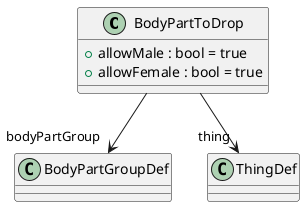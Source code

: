 @startuml
class BodyPartToDrop {
    + allowMale : bool = true
    + allowFemale : bool = true
}
BodyPartToDrop --> "bodyPartGroup" BodyPartGroupDef
BodyPartToDrop --> "thing" ThingDef
@enduml

